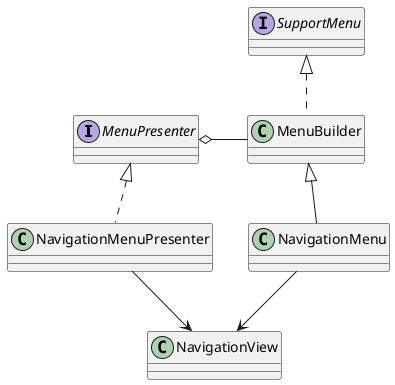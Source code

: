 @startuml

interface MenuPresenter
class NavigationMenuPresenter


interface SupportMenu
class MenuBuilder
class NavigationMenu

class NavigationView

MenuPresenter <|.. NavigationMenuPresenter

SupportMenu <|.. MenuBuilder
MenuBuilder <|-- NavigationMenu

MenuPresenter o- MenuBuilder

NavigationMenuPresenter --> NavigationView
NavigationMenu --> NavigationView


@enduml